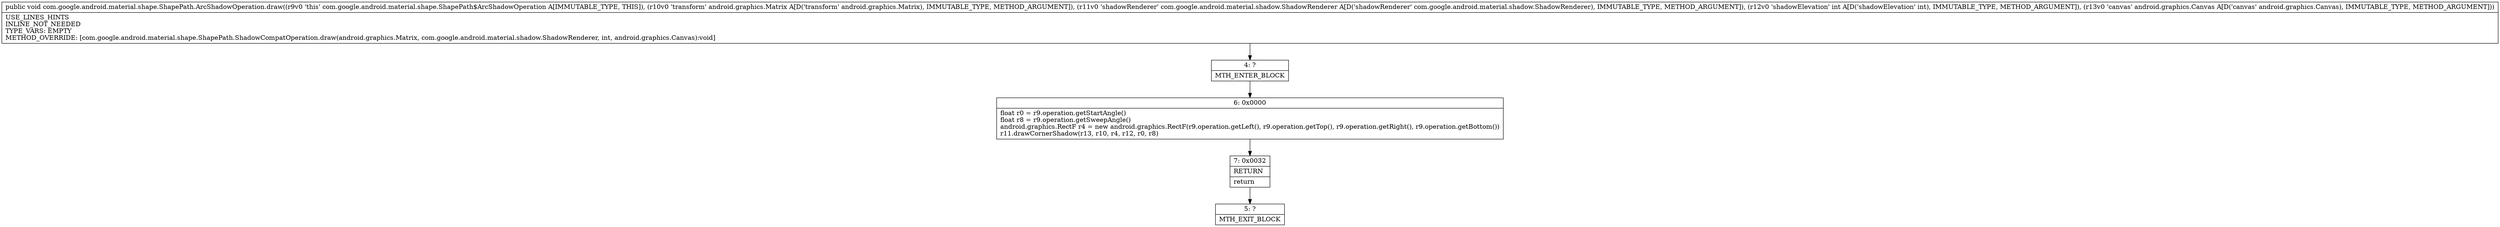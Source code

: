 digraph "CFG forcom.google.android.material.shape.ShapePath.ArcShadowOperation.draw(Landroid\/graphics\/Matrix;Lcom\/google\/android\/material\/shadow\/ShadowRenderer;ILandroid\/graphics\/Canvas;)V" {
Node_4 [shape=record,label="{4\:\ ?|MTH_ENTER_BLOCK\l}"];
Node_6 [shape=record,label="{6\:\ 0x0000|float r0 = r9.operation.getStartAngle()\lfloat r8 = r9.operation.getSweepAngle()\landroid.graphics.RectF r4 = new android.graphics.RectF(r9.operation.getLeft(), r9.operation.getTop(), r9.operation.getRight(), r9.operation.getBottom())\lr11.drawCornerShadow(r13, r10, r4, r12, r0, r8)\l}"];
Node_7 [shape=record,label="{7\:\ 0x0032|RETURN\l|return\l}"];
Node_5 [shape=record,label="{5\:\ ?|MTH_EXIT_BLOCK\l}"];
MethodNode[shape=record,label="{public void com.google.android.material.shape.ShapePath.ArcShadowOperation.draw((r9v0 'this' com.google.android.material.shape.ShapePath$ArcShadowOperation A[IMMUTABLE_TYPE, THIS]), (r10v0 'transform' android.graphics.Matrix A[D('transform' android.graphics.Matrix), IMMUTABLE_TYPE, METHOD_ARGUMENT]), (r11v0 'shadowRenderer' com.google.android.material.shadow.ShadowRenderer A[D('shadowRenderer' com.google.android.material.shadow.ShadowRenderer), IMMUTABLE_TYPE, METHOD_ARGUMENT]), (r12v0 'shadowElevation' int A[D('shadowElevation' int), IMMUTABLE_TYPE, METHOD_ARGUMENT]), (r13v0 'canvas' android.graphics.Canvas A[D('canvas' android.graphics.Canvas), IMMUTABLE_TYPE, METHOD_ARGUMENT]))  | USE_LINES_HINTS\lINLINE_NOT_NEEDED\lTYPE_VARS: EMPTY\lMETHOD_OVERRIDE: [com.google.android.material.shape.ShapePath.ShadowCompatOperation.draw(android.graphics.Matrix, com.google.android.material.shadow.ShadowRenderer, int, android.graphics.Canvas):void]\l}"];
MethodNode -> Node_4;Node_4 -> Node_6;
Node_6 -> Node_7;
Node_7 -> Node_5;
}

